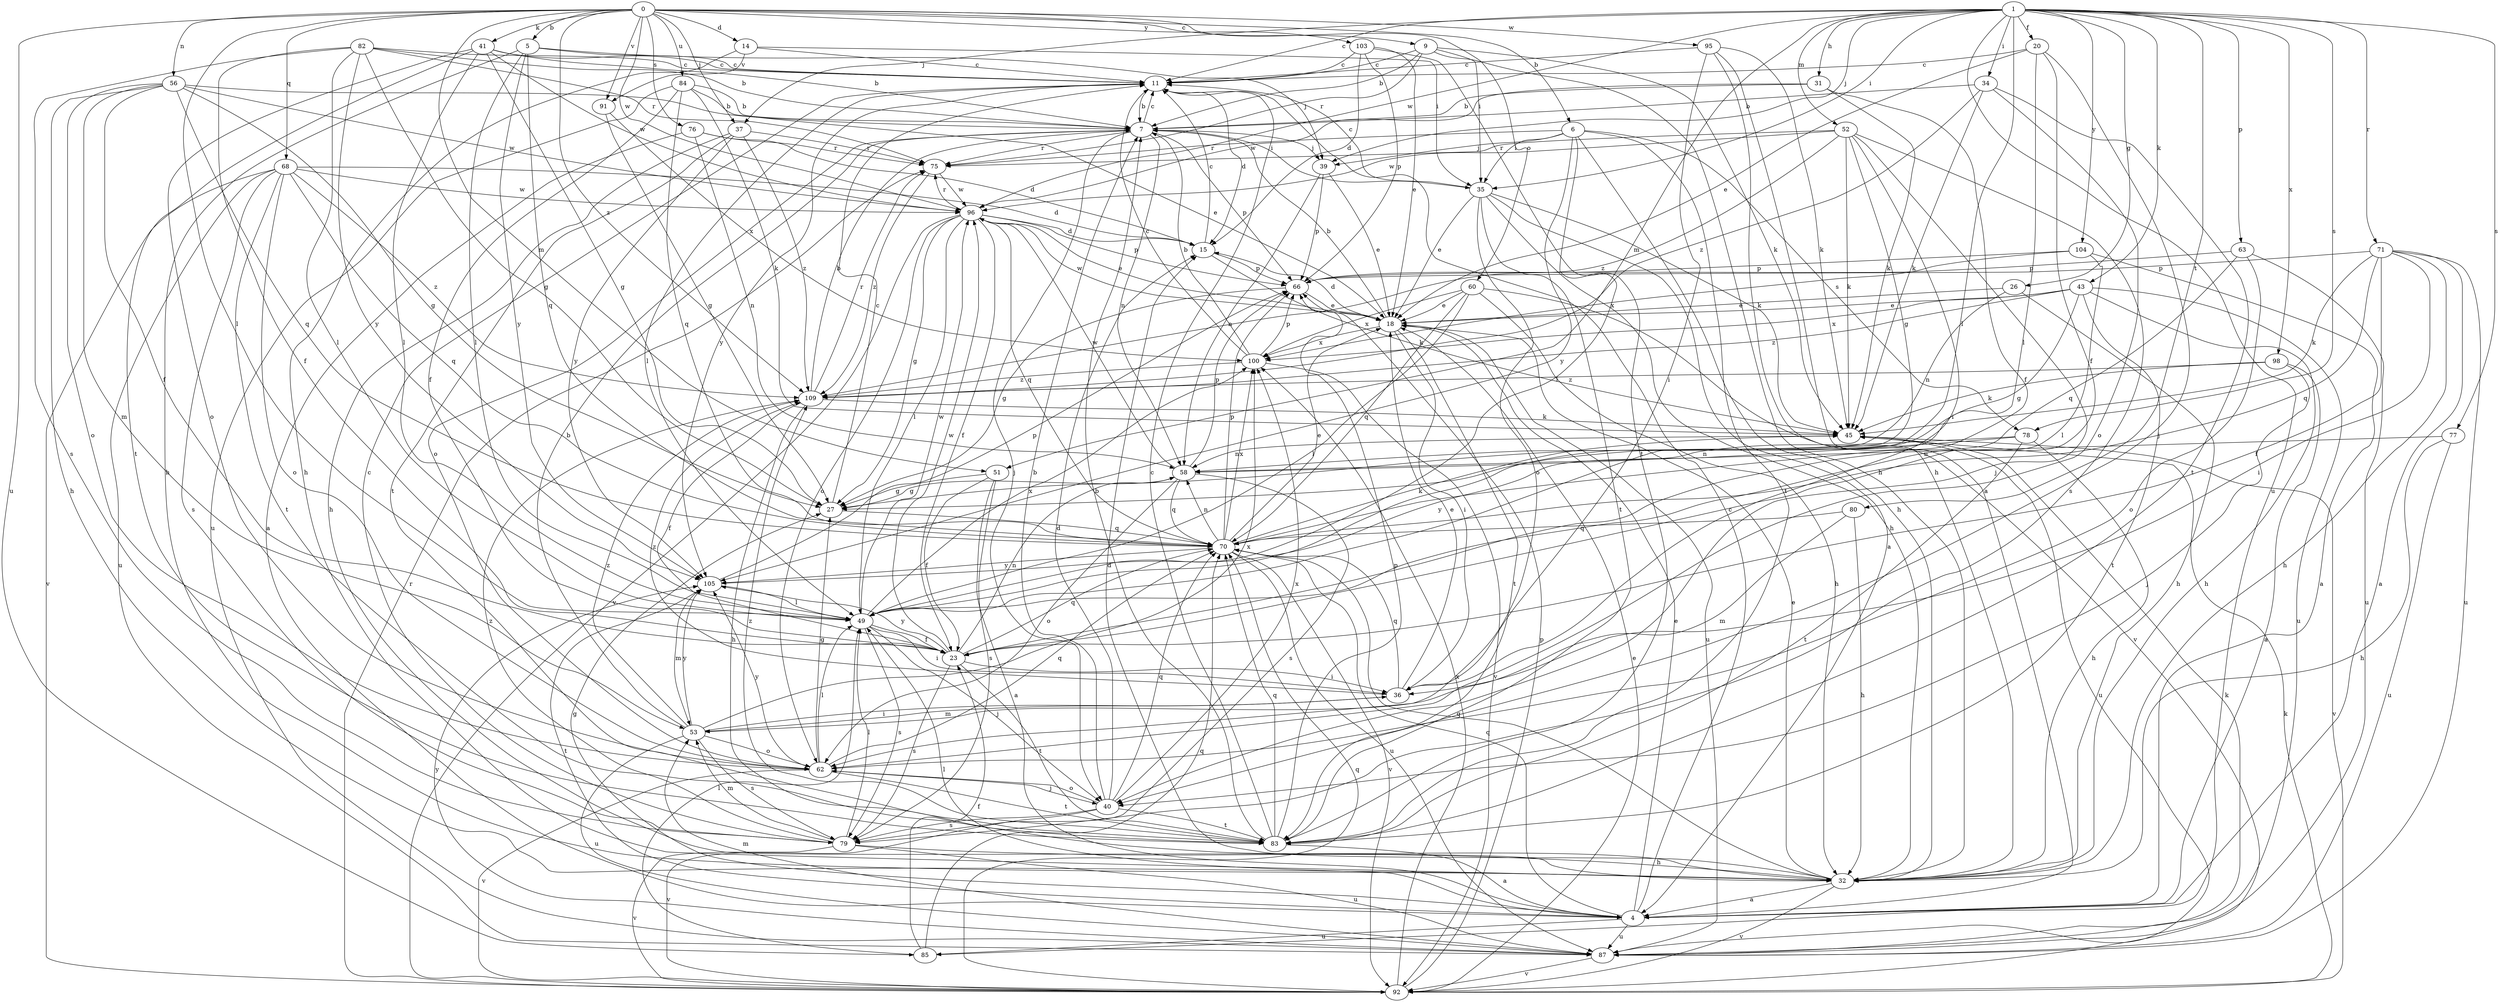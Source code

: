 strict digraph  {
0;
1;
4;
5;
6;
7;
9;
11;
14;
15;
18;
20;
23;
26;
27;
31;
32;
34;
35;
36;
37;
39;
40;
41;
43;
45;
49;
51;
52;
53;
56;
58;
60;
62;
63;
66;
68;
70;
71;
75;
76;
77;
78;
79;
80;
82;
83;
84;
85;
87;
91;
92;
95;
96;
98;
100;
103;
104;
105;
109;
0 -> 5  [label=b];
0 -> 6  [label=b];
0 -> 9  [label=c];
0 -> 14  [label=d];
0 -> 37  [label=j];
0 -> 41  [label=k];
0 -> 49  [label=l];
0 -> 51  [label=m];
0 -> 56  [label=n];
0 -> 60  [label=o];
0 -> 68  [label=q];
0 -> 76  [label=s];
0 -> 84  [label=u];
0 -> 85  [label=u];
0 -> 91  [label=v];
0 -> 95  [label=w];
0 -> 96  [label=w];
0 -> 103  [label=y];
0 -> 109  [label=z];
1 -> 11  [label=c];
1 -> 20  [label=f];
1 -> 26  [label=g];
1 -> 31  [label=h];
1 -> 34  [label=i];
1 -> 35  [label=i];
1 -> 37  [label=j];
1 -> 39  [label=j];
1 -> 43  [label=k];
1 -> 49  [label=l];
1 -> 51  [label=m];
1 -> 52  [label=m];
1 -> 63  [label=p];
1 -> 71  [label=r];
1 -> 77  [label=s];
1 -> 78  [label=s];
1 -> 80  [label=t];
1 -> 85  [label=u];
1 -> 96  [label=w];
1 -> 98  [label=x];
1 -> 104  [label=y];
4 -> 11  [label=c];
4 -> 18  [label=e];
4 -> 27  [label=g];
4 -> 49  [label=l];
4 -> 70  [label=q];
4 -> 85  [label=u];
4 -> 87  [label=u];
4 -> 105  [label=t];
5 -> 11  [label=c];
5 -> 32  [label=h];
5 -> 39  [label=j];
5 -> 49  [label=l];
5 -> 70  [label=q];
5 -> 105  [label=y];
6 -> 32  [label=h];
6 -> 35  [label=i];
6 -> 39  [label=j];
6 -> 49  [label=l];
6 -> 75  [label=r];
6 -> 78  [label=s];
6 -> 83  [label=t];
6 -> 105  [label=y];
7 -> 11  [label=c];
7 -> 35  [label=i];
7 -> 39  [label=j];
7 -> 40  [label=j];
7 -> 58  [label=n];
7 -> 62  [label=o];
7 -> 66  [label=p];
7 -> 75  [label=r];
9 -> 7  [label=b];
9 -> 11  [label=c];
9 -> 32  [label=h];
9 -> 35  [label=i];
9 -> 45  [label=k];
9 -> 75  [label=r];
11 -> 7  [label=b];
11 -> 15  [label=d];
11 -> 49  [label=l];
11 -> 105  [label=y];
14 -> 11  [label=c];
14 -> 32  [label=h];
14 -> 35  [label=i];
14 -> 91  [label=v];
15 -> 11  [label=c];
15 -> 45  [label=k];
15 -> 66  [label=p];
18 -> 7  [label=b];
18 -> 15  [label=d];
18 -> 36  [label=i];
18 -> 83  [label=t];
18 -> 87  [label=u];
18 -> 96  [label=w];
18 -> 100  [label=x];
20 -> 11  [label=c];
20 -> 18  [label=e];
20 -> 23  [label=f];
20 -> 40  [label=j];
20 -> 49  [label=l];
23 -> 36  [label=i];
23 -> 58  [label=n];
23 -> 70  [label=q];
23 -> 79  [label=s];
23 -> 83  [label=t];
23 -> 96  [label=w];
23 -> 105  [label=y];
26 -> 18  [label=e];
26 -> 32  [label=h];
26 -> 58  [label=n];
27 -> 11  [label=c];
27 -> 70  [label=q];
31 -> 7  [label=b];
31 -> 23  [label=f];
31 -> 45  [label=k];
31 -> 96  [label=w];
32 -> 4  [label=a];
32 -> 15  [label=d];
32 -> 18  [label=e];
32 -> 70  [label=q];
32 -> 92  [label=v];
34 -> 7  [label=b];
34 -> 45  [label=k];
34 -> 62  [label=o];
34 -> 83  [label=t];
34 -> 109  [label=z];
35 -> 4  [label=a];
35 -> 11  [label=c];
35 -> 18  [label=e];
35 -> 32  [label=h];
35 -> 45  [label=k];
35 -> 62  [label=o];
35 -> 83  [label=t];
36 -> 18  [label=e];
36 -> 53  [label=m];
36 -> 70  [label=q];
36 -> 109  [label=z];
37 -> 32  [label=h];
37 -> 75  [label=r];
37 -> 83  [label=t];
37 -> 105  [label=y];
37 -> 109  [label=z];
39 -> 18  [label=e];
39 -> 58  [label=n];
39 -> 66  [label=p];
40 -> 7  [label=b];
40 -> 15  [label=d];
40 -> 62  [label=o];
40 -> 70  [label=q];
40 -> 79  [label=s];
40 -> 83  [label=t];
40 -> 92  [label=v];
40 -> 100  [label=x];
41 -> 7  [label=b];
41 -> 11  [label=c];
41 -> 27  [label=g];
41 -> 49  [label=l];
41 -> 62  [label=o];
41 -> 83  [label=t];
41 -> 96  [label=w];
43 -> 18  [label=e];
43 -> 27  [label=g];
43 -> 32  [label=h];
43 -> 83  [label=t];
43 -> 87  [label=u];
43 -> 100  [label=x];
43 -> 109  [label=z];
45 -> 58  [label=n];
45 -> 87  [label=u];
45 -> 92  [label=v];
49 -> 23  [label=f];
49 -> 36  [label=i];
49 -> 40  [label=j];
49 -> 79  [label=s];
49 -> 96  [label=w];
49 -> 100  [label=x];
51 -> 4  [label=a];
51 -> 23  [label=f];
51 -> 27  [label=g];
51 -> 79  [label=s];
52 -> 27  [label=g];
52 -> 36  [label=i];
52 -> 40  [label=j];
52 -> 45  [label=k];
52 -> 75  [label=r];
52 -> 79  [label=s];
52 -> 96  [label=w];
52 -> 109  [label=z];
53 -> 7  [label=b];
53 -> 36  [label=i];
53 -> 62  [label=o];
53 -> 79  [label=s];
53 -> 87  [label=u];
53 -> 100  [label=x];
53 -> 105  [label=y];
53 -> 109  [label=z];
56 -> 7  [label=b];
56 -> 23  [label=f];
56 -> 27  [label=g];
56 -> 32  [label=h];
56 -> 53  [label=m];
56 -> 62  [label=o];
56 -> 70  [label=q];
56 -> 96  [label=w];
58 -> 27  [label=g];
58 -> 62  [label=o];
58 -> 66  [label=p];
58 -> 70  [label=q];
58 -> 79  [label=s];
58 -> 96  [label=w];
60 -> 18  [label=e];
60 -> 32  [label=h];
60 -> 49  [label=l];
60 -> 70  [label=q];
60 -> 92  [label=v];
60 -> 100  [label=x];
62 -> 27  [label=g];
62 -> 40  [label=j];
62 -> 49  [label=l];
62 -> 70  [label=q];
62 -> 83  [label=t];
62 -> 92  [label=v];
62 -> 105  [label=y];
63 -> 62  [label=o];
63 -> 66  [label=p];
63 -> 70  [label=q];
63 -> 87  [label=u];
66 -> 18  [label=e];
66 -> 27  [label=g];
68 -> 15  [label=d];
68 -> 62  [label=o];
68 -> 70  [label=q];
68 -> 79  [label=s];
68 -> 83  [label=t];
68 -> 87  [label=u];
68 -> 92  [label=v];
68 -> 96  [label=w];
68 -> 109  [label=z];
70 -> 18  [label=e];
70 -> 45  [label=k];
70 -> 58  [label=n];
70 -> 66  [label=p];
70 -> 87  [label=u];
70 -> 92  [label=v];
70 -> 100  [label=x];
70 -> 105  [label=y];
71 -> 4  [label=a];
71 -> 23  [label=f];
71 -> 32  [label=h];
71 -> 36  [label=i];
71 -> 45  [label=k];
71 -> 66  [label=p];
71 -> 70  [label=q];
71 -> 87  [label=u];
75 -> 96  [label=w];
75 -> 109  [label=z];
76 -> 4  [label=a];
76 -> 15  [label=d];
76 -> 58  [label=n];
76 -> 75  [label=r];
77 -> 32  [label=h];
77 -> 58  [label=n];
77 -> 87  [label=u];
78 -> 32  [label=h];
78 -> 58  [label=n];
78 -> 83  [label=t];
78 -> 105  [label=y];
79 -> 11  [label=c];
79 -> 32  [label=h];
79 -> 49  [label=l];
79 -> 53  [label=m];
79 -> 87  [label=u];
79 -> 92  [label=v];
79 -> 109  [label=z];
80 -> 32  [label=h];
80 -> 53  [label=m];
80 -> 70  [label=q];
82 -> 7  [label=b];
82 -> 11  [label=c];
82 -> 23  [label=f];
82 -> 27  [label=g];
82 -> 49  [label=l];
82 -> 75  [label=r];
82 -> 79  [label=s];
82 -> 105  [label=y];
83 -> 4  [label=a];
83 -> 7  [label=b];
83 -> 11  [label=c];
83 -> 66  [label=p];
83 -> 70  [label=q];
83 -> 109  [label=z];
84 -> 7  [label=b];
84 -> 18  [label=e];
84 -> 23  [label=f];
84 -> 45  [label=k];
84 -> 70  [label=q];
84 -> 87  [label=u];
85 -> 23  [label=f];
85 -> 49  [label=l];
85 -> 70  [label=q];
87 -> 45  [label=k];
87 -> 53  [label=m];
87 -> 92  [label=v];
87 -> 105  [label=y];
91 -> 27  [label=g];
91 -> 100  [label=x];
92 -> 18  [label=e];
92 -> 45  [label=k];
92 -> 66  [label=p];
92 -> 70  [label=q];
92 -> 75  [label=r];
92 -> 100  [label=x];
95 -> 4  [label=a];
95 -> 11  [label=c];
95 -> 32  [label=h];
95 -> 36  [label=i];
95 -> 45  [label=k];
96 -> 15  [label=d];
96 -> 18  [label=e];
96 -> 23  [label=f];
96 -> 27  [label=g];
96 -> 49  [label=l];
96 -> 62  [label=o];
96 -> 66  [label=p];
96 -> 70  [label=q];
96 -> 75  [label=r];
96 -> 92  [label=v];
98 -> 4  [label=a];
98 -> 40  [label=j];
98 -> 45  [label=k];
98 -> 109  [label=z];
100 -> 7  [label=b];
100 -> 11  [label=c];
100 -> 66  [label=p];
100 -> 92  [label=v];
100 -> 109  [label=z];
103 -> 11  [label=c];
103 -> 15  [label=d];
103 -> 18  [label=e];
103 -> 66  [label=p];
103 -> 83  [label=t];
104 -> 4  [label=a];
104 -> 49  [label=l];
104 -> 66  [label=p];
104 -> 100  [label=x];
105 -> 49  [label=l];
105 -> 53  [label=m];
105 -> 66  [label=p];
109 -> 7  [label=b];
109 -> 23  [label=f];
109 -> 32  [label=h];
109 -> 45  [label=k];
109 -> 75  [label=r];
}
